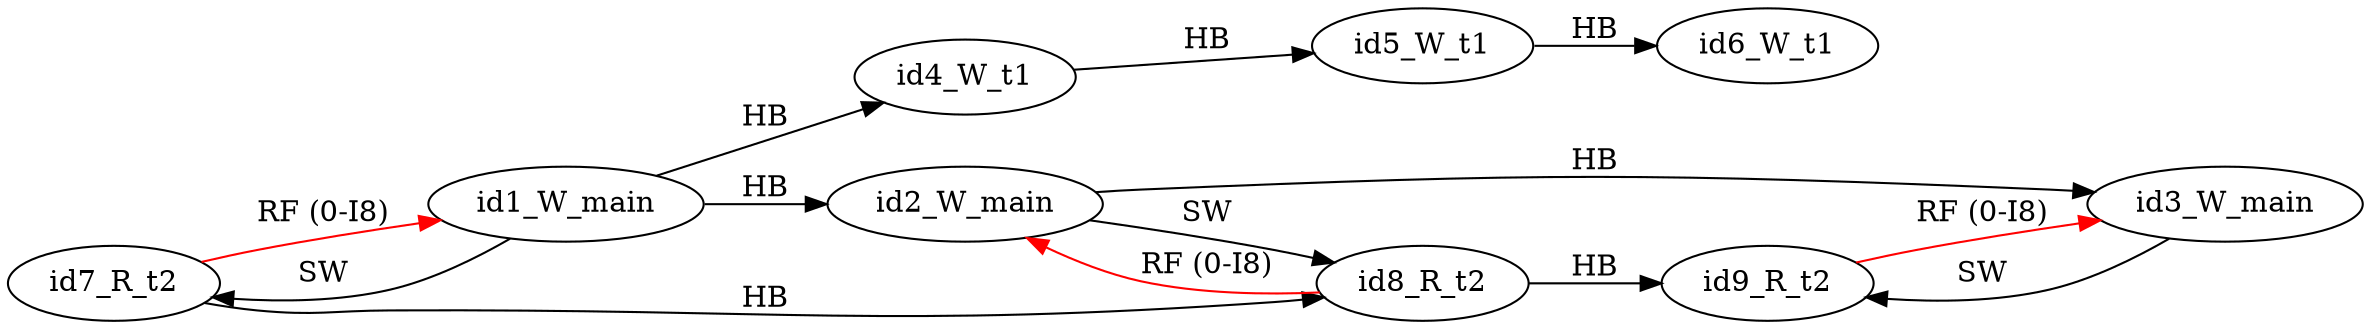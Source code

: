 digraph memory_model {
rankdir=LR;
splines=true; esep=0.5;
id7_R_t2 -> id1_W_main [label = "RF (0-I8)", color="red"];
id8_R_t2 -> id2_W_main [label = "RF (0-I8)", color="red"];
id9_R_t2 -> id3_W_main [label = "RF (0-I8)", color="red"];
id1_W_main -> id2_W_main [label = "HB", color="black"];
id2_W_main -> id3_W_main [label = "HB", color="black"];
id4_W_t1 -> id5_W_t1 [label = "HB", color="black"];
id5_W_t1 -> id6_W_t1 [label = "HB", color="black"];
id7_R_t2 -> id8_R_t2 [label = "HB", color="black"];
id8_R_t2 -> id9_R_t2 [label = "HB", color="black"];
id1_W_main -> id4_W_t1 [label = "HB", color="black"];
id1_W_main -> id7_R_t2 [label = "SW", color="black"];
id2_W_main -> id8_R_t2 [label = "SW", color="black"];
id3_W_main -> id9_R_t2 [label = "SW", color="black"];
id1_W_main [pos="2.5,6!"]
id2_W_main [pos="2.5,4!"]
id3_W_main [pos="2.5,2!"]
id4_W_t1 [pos="0,0!"]
id5_W_t1 [pos="0,-2!"]
id6_W_t1 [pos="0,-4!"]
id7_R_t2 [pos="5,0!"]
id8_R_t2 [pos="5,-2!"]
id9_R_t2 [pos="5,-4!"]
}